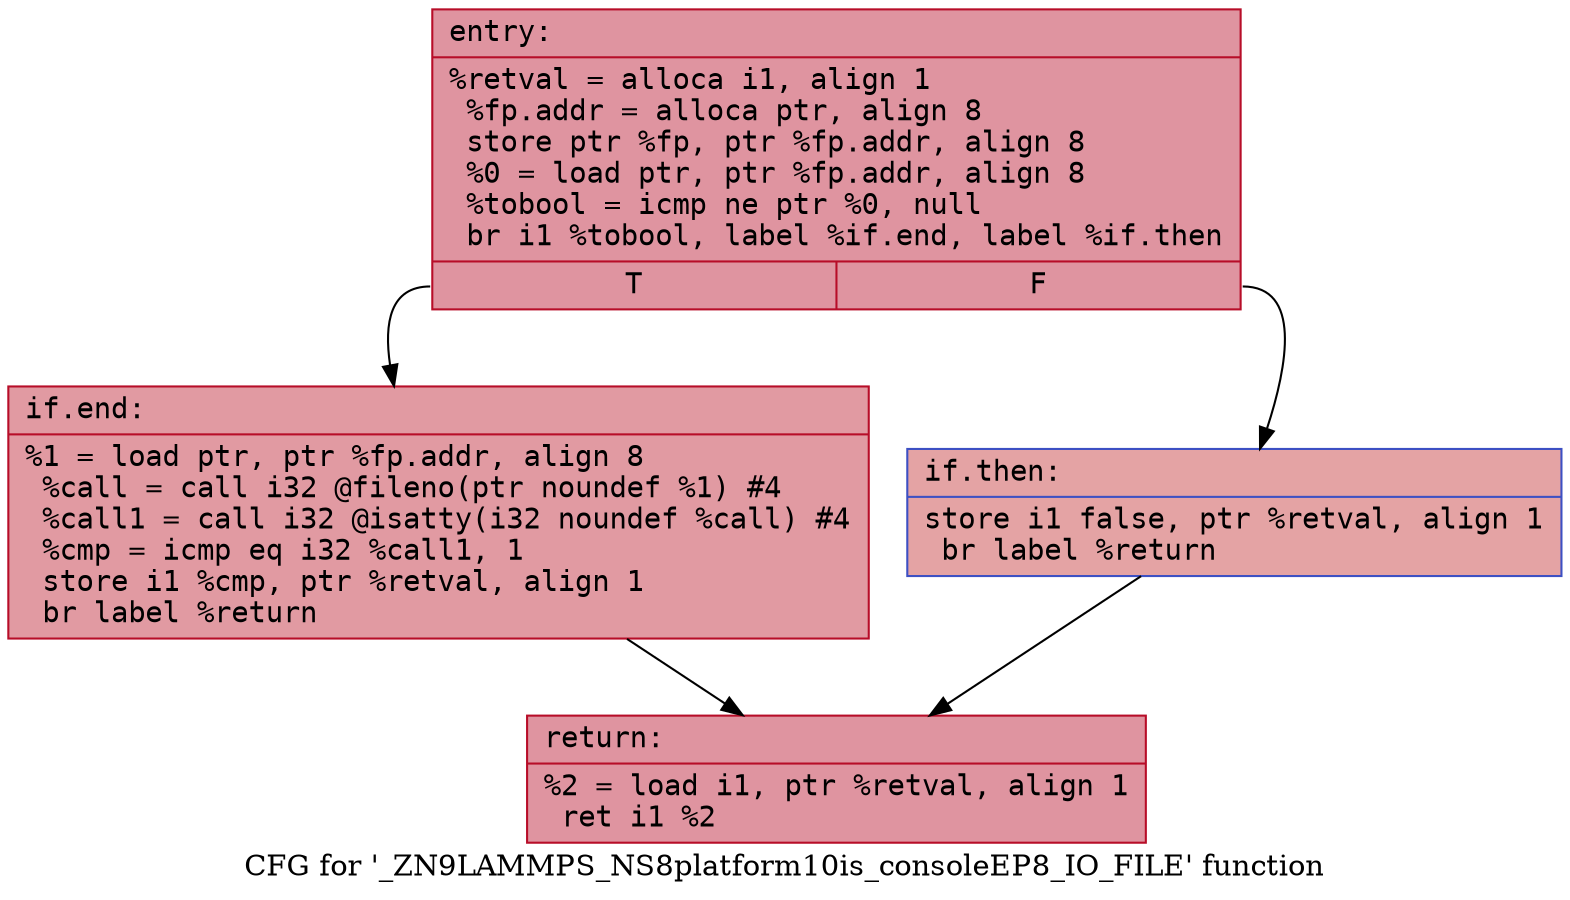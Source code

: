 digraph "CFG for '_ZN9LAMMPS_NS8platform10is_consoleEP8_IO_FILE' function" {
	label="CFG for '_ZN9LAMMPS_NS8platform10is_consoleEP8_IO_FILE' function";

	Node0x5651cd7eda50 [shape=record,color="#b70d28ff", style=filled, fillcolor="#b70d2870" fontname="Courier",label="{entry:\l|  %retval = alloca i1, align 1\l  %fp.addr = alloca ptr, align 8\l  store ptr %fp, ptr %fp.addr, align 8\l  %0 = load ptr, ptr %fp.addr, align 8\l  %tobool = icmp ne ptr %0, null\l  br i1 %tobool, label %if.end, label %if.then\l|{<s0>T|<s1>F}}"];
	Node0x5651cd7eda50:s0 -> Node0x5651cd7edd10[tooltip="entry -> if.end\nProbability 62.50%" ];
	Node0x5651cd7eda50:s1 -> Node0x5651cd7edd80[tooltip="entry -> if.then\nProbability 37.50%" ];
	Node0x5651cd7edd80 [shape=record,color="#3d50c3ff", style=filled, fillcolor="#c32e3170" fontname="Courier",label="{if.then:\l|  store i1 false, ptr %retval, align 1\l  br label %return\l}"];
	Node0x5651cd7edd80 -> Node0x5651cd7edfa0[tooltip="if.then -> return\nProbability 100.00%" ];
	Node0x5651cd7edd10 [shape=record,color="#b70d28ff", style=filled, fillcolor="#bb1b2c70" fontname="Courier",label="{if.end:\l|  %1 = load ptr, ptr %fp.addr, align 8\l  %call = call i32 @fileno(ptr noundef %1) #4\l  %call1 = call i32 @isatty(i32 noundef %call) #4\l  %cmp = icmp eq i32 %call1, 1\l  store i1 %cmp, ptr %retval, align 1\l  br label %return\l}"];
	Node0x5651cd7edd10 -> Node0x5651cd7edfa0[tooltip="if.end -> return\nProbability 100.00%" ];
	Node0x5651cd7edfa0 [shape=record,color="#b70d28ff", style=filled, fillcolor="#b70d2870" fontname="Courier",label="{return:\l|  %2 = load i1, ptr %retval, align 1\l  ret i1 %2\l}"];
}
